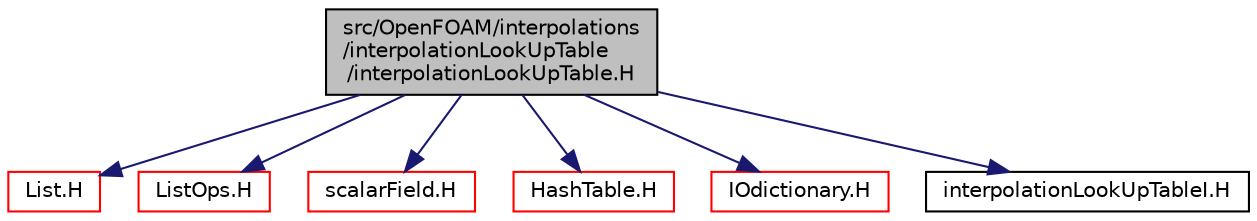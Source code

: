 digraph "src/OpenFOAM/interpolations/interpolationLookUpTable/interpolationLookUpTable.H"
{
  bgcolor="transparent";
  edge [fontname="Helvetica",fontsize="10",labelfontname="Helvetica",labelfontsize="10"];
  node [fontname="Helvetica",fontsize="10",shape=record];
  Node0 [label="src/OpenFOAM/interpolations\l/interpolationLookUpTable\l/interpolationLookUpTable.H",height=0.2,width=0.4,color="black", fillcolor="grey75", style="filled", fontcolor="black"];
  Node0 -> Node1 [color="midnightblue",fontsize="10",style="solid",fontname="Helvetica"];
  Node1 [label="List.H",height=0.2,width=0.4,color="red",URL="$a09368.html"];
  Node0 -> Node61 [color="midnightblue",fontsize="10",style="solid",fontname="Helvetica"];
  Node61 [label="ListOps.H",height=0.2,width=0.4,color="red",URL="$a09389.html",tooltip="Various functions to operate on Lists. "];
  Node0 -> Node64 [color="midnightblue",fontsize="10",style="solid",fontname="Helvetica"];
  Node64 [label="scalarField.H",height=0.2,width=0.4,color="red",URL="$a10370.html"];
  Node0 -> Node79 [color="midnightblue",fontsize="10",style="solid",fontname="Helvetica"];
  Node79 [label="HashTable.H",height=0.2,width=0.4,color="red",URL="$a09179.html"];
  Node0 -> Node94 [color="midnightblue",fontsize="10",style="solid",fontname="Helvetica"];
  Node94 [label="IOdictionary.H",height=0.2,width=0.4,color="red",URL="$a09749.html"];
  Node0 -> Node118 [color="midnightblue",fontsize="10",style="solid",fontname="Helvetica"];
  Node118 [label="interpolationLookUpTableI.H",height=0.2,width=0.4,color="black",URL="$a11150.html"];
}
